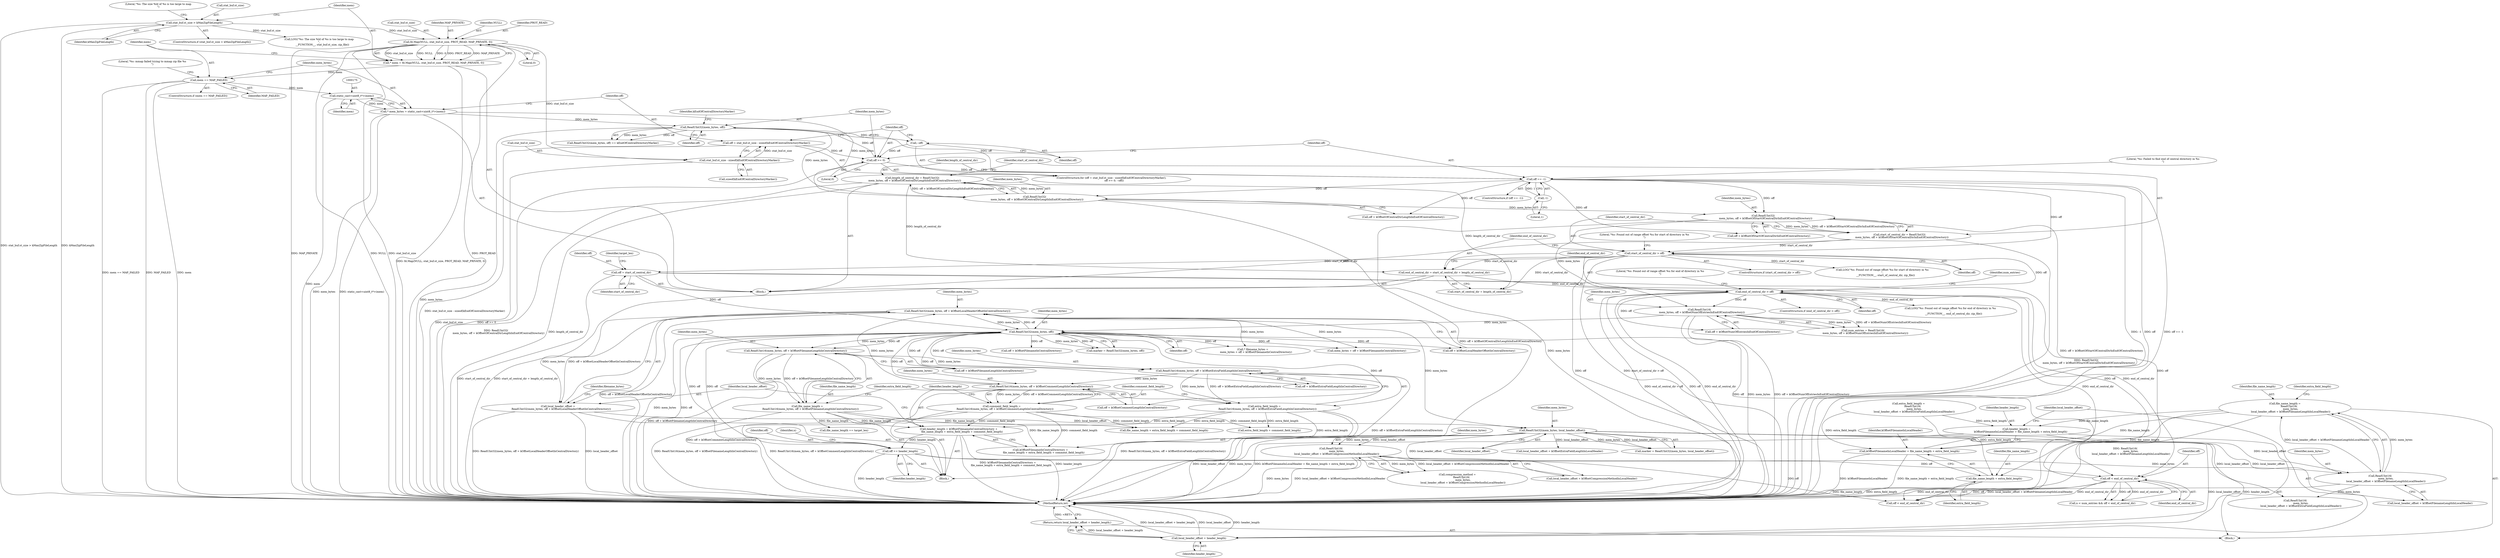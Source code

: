 digraph "1_Chrome_d9e316238aee59acf665d80b544cf4e1edfd3349@integer" {
"1000413" [label="(Call,file_name_length =\n          ReadUInt16(\n              mem_bytes,\n              local_header_offset + kOffsetFilenameLengthInLocalHeader))"];
"1000415" [label="(Call,ReadUInt16(\n              mem_bytes,\n              local_header_offset + kOffsetFilenameLengthInLocalHeader))"];
"1000393" [label="(Call,ReadUInt16(\n              mem_bytes,\n              local_header_offset + kOffsetCompressionMethodInLocalHeader))"];
"1000374" [label="(Call,ReadUInt32(mem_bytes, local_header_offset))"];
"1000346" [label="(Call,ReadUInt32(mem_bytes, off + kOffsetLocalHeaderOffsetInCentralDirectory))"];
"1000328" [label="(Call,ReadUInt16(mem_bytes, off + kOffsetCommentLengthInCentralDirectory))"];
"1000320" [label="(Call,ReadUInt16(mem_bytes, off + kOffsetExtraFieldLengthInCentralDirectory))"];
"1000312" [label="(Call,ReadUInt16(mem_bytes, off + kOffsetFilenameLengthInCentralDirectory))"];
"1000293" [label="(Call,ReadUInt32(mem_bytes, off))"];
"1000262" [label="(Call,ReadUInt16(\n      mem_bytes, off + kOffsetNumOfEntriesInEndOfCentralDirectory))"];
"1000224" [label="(Call,ReadUInt32(\n      mem_bytes, off + kOffsetOfStartOfCentralDirInEndOfCentralDirectory))"];
"1000216" [label="(Call,ReadUInt32(\n      mem_bytes, off + kOffsetOfCentralDirLengthInEndOfCentralDirectory))"];
"1000172" [label="(Call,* mem_bytes = static_cast<uint8_t*>(mem))"];
"1000174" [label="(Call,static_cast<uint8_t*>(mem))"];
"1000160" [label="(Call,mem == MAP_FAILED)"];
"1000149" [label="(Call,* mem = fd.Map(NULL, stat_buf.st_size, PROT_READ, MAP_PRIVATE, 0))"];
"1000151" [label="(Call,fd.Map(NULL, stat_buf.st_size, PROT_READ, MAP_PRIVATE, 0))"];
"1000133" [label="(Call,stat_buf.st_size > kMaxZipFileLength)"];
"1000195" [label="(Call,ReadUInt32(mem_bytes, off))"];
"1000187" [label="(Call,off >= 0)"];
"1000190" [label="(Call,--off)"];
"1000179" [label="(Call,off = stat_buf.st_size - sizeof(kEndOfCentralDirectoryMarker))"];
"1000181" [label="(Call,stat_buf.st_size - sizeof(kEndOfCentralDirectoryMarker))"];
"1000202" [label="(Call,off == -1)"];
"1000204" [label="(Call,-1)"];
"1000248" [label="(Call,end_of_central_dir > off)"];
"1000242" [label="(Call,end_of_central_dir = start_of_central_dir + length_of_central_dir)"];
"1000230" [label="(Call,start_of_central_dir > off)"];
"1000222" [label="(Call,start_of_central_dir = ReadUInt32(\n      mem_bytes, off + kOffsetOfStartOfCentralDirInEndOfCentralDirectory))"];
"1000214" [label="(Call,length_of_central_dir = ReadUInt32(\n      mem_bytes, off + kOffsetOfCentralDirLengthInEndOfCentralDirectory))"];
"1000284" [label="(Call,off < end_of_central_dir)"];
"1000267" [label="(Call,off = start_of_central_dir)"];
"1000440" [label="(Call,off += header_length)"];
"1000334" [label="(Call,header_length = kOffsetFilenameInCentralDirectory +\n        file_name_length + extra_field_length + comment_field_length)"];
"1000310" [label="(Call,file_name_length =\n        ReadUInt16(mem_bytes, off + kOffsetFilenameLengthInCentralDirectory))"];
"1000318" [label="(Call,extra_field_length =\n        ReadUInt16(mem_bytes, off + kOffsetExtraFieldLengthInCentralDirectory))"];
"1000326" [label="(Call,comment_field_length =\n        ReadUInt16(mem_bytes, off + kOffsetCommentLengthInCentralDirectory))"];
"1000344" [label="(Call,local_header_offset =\n        ReadUInt32(mem_bytes, off + kOffsetLocalHeaderOffsetInCentralDirectory))"];
"1000429" [label="(Call,header_length =\n          kOffsetFilenameInLocalHeader + file_name_length + extra_field_length)"];
"1000437" [label="(Call,local_header_offset + header_length)"];
"1000436" [label="(Return,return local_header_offset + header_length;)"];
"1000431" [label="(Call,kOffsetFilenameInLocalHeader + file_name_length + extra_field_length)"];
"1000433" [label="(Call,file_name_length + extra_field_length)"];
"1000150" [label="(Identifier,mem)"];
"1000180" [label="(Identifier,off)"];
"1000416" [label="(Identifier,mem_bytes)"];
"1000161" [label="(Identifier,mem)"];
"1000439" [label="(Identifier,header_length)"];
"1000295" [label="(Identifier,off)"];
"1000441" [label="(Identifier,off)"];
"1000454" [label="(Call,off < end_of_central_dir)"];
"1000159" [label="(ControlStructure,if (mem == MAP_FAILED))"];
"1000133" [label="(Call,stat_buf.st_size > kMaxZipFileLength)"];
"1000191" [label="(Identifier,off)"];
"1000235" [label="(Literal,\"%s: Found out of range offset %u for start of directory in %s\n\")"];
"1000247" [label="(ControlStructure,if (end_of_central_dir > off))"];
"1000413" [label="(Call,file_name_length =\n          ReadUInt16(\n              mem_bytes,\n              local_header_offset + kOffsetFilenameLengthInLocalHeader))"];
"1000140" [label="(Literal,\"%s: The size %ld of %s is too large to map\n\")"];
"1000194" [label="(Call,ReadUInt32(mem_bytes, off) == kEndOfCentralDirectoryMarker)"];
"1000134" [label="(Call,stat_buf.st_size)"];
"1000253" [label="(Literal,\"%s: Found out of range offset %u for end of directory in %s\n\")"];
"1000190" [label="(Call,--off)"];
"1000431" [label="(Call,kOffsetFilenameInLocalHeader + file_name_length + extra_field_length)"];
"1000374" [label="(Call,ReadUInt32(mem_bytes, local_header_offset))"];
"1000312" [label="(Call,ReadUInt16(mem_bytes, off + kOffsetFilenameLengthInCentralDirectory))"];
"1000203" [label="(Identifier,off)"];
"1000414" [label="(Identifier,file_name_length)"];
"1000372" [label="(Call,marker = ReadUInt32(mem_bytes, local_header_offset))"];
"1000370" [label="(Block,)"];
"1000415" [label="(Call,ReadUInt16(\n              mem_bytes,\n              local_header_offset + kOffsetFilenameLengthInLocalHeader))"];
"1000197" [label="(Identifier,off)"];
"1000269" [label="(Identifier,start_of_central_dir)"];
"1000347" [label="(Identifier,mem_bytes)"];
"1000361" [label="(Call,file_name_length == target_len)"];
"1000376" [label="(Identifier,local_header_offset)"];
"1000421" [label="(Call,extra_field_length =\n          ReadUInt16(\n              mem_bytes,\n              local_header_offset + kOffsetExtraFieldLengthInLocalHeader))"];
"1000242" [label="(Call,end_of_central_dir = start_of_central_dir + length_of_central_dir)"];
"1000196" [label="(Identifier,mem_bytes)"];
"1000234" [label="(Call,LOG(\"%s: Found out of range offset %u for start of directory in %s\n\",\n        __FUNCTION__, start_of_central_dir, zip_file))"];
"1000187" [label="(Call,off >= 0)"];
"1000336" [label="(Call,kOffsetFilenameInCentralDirectory +\n        file_name_length + extra_field_length + comment_field_length)"];
"1000288" [label="(Identifier,n)"];
"1000294" [label="(Identifier,mem_bytes)"];
"1000393" [label="(Call,ReadUInt16(\n              mem_bytes,\n              local_header_offset + kOffsetCompressionMethodInLocalHeader))"];
"1000214" [label="(Call,length_of_central_dir = ReadUInt32(\n      mem_bytes, off + kOffsetOfCentralDirLengthInEndOfCentralDirectory))"];
"1000261" [label="(Identifier,num_entries)"];
"1000326" [label="(Call,comment_field_length =\n        ReadUInt16(mem_bytes, off + kOffsetCommentLengthInCentralDirectory))"];
"1000151" [label="(Call,fd.Map(NULL, stat_buf.st_size, PROT_READ, MAP_PRIVATE, 0))"];
"1000442" [label="(Identifier,header_length)"];
"1000162" [label="(Identifier,MAP_FAILED)"];
"1000208" [label="(Literal,\"%s: Failed to find end of central directory in %s\n\")"];
"1000217" [label="(Identifier,mem_bytes)"];
"1000181" [label="(Call,stat_buf.st_size - sizeof(kEndOfCentralDirectoryMarker))"];
"1000334" [label="(Call,header_length = kOffsetFilenameInCentralDirectory +\n        file_name_length + extra_field_length + comment_field_length)"];
"1000345" [label="(Identifier,local_header_offset)"];
"1000267" [label="(Call,off = start_of_central_dir)"];
"1000430" [label="(Identifier,header_length)"];
"1000391" [label="(Call,compression_method =\n          ReadUInt16(\n              mem_bytes,\n              local_header_offset + kOffsetCompressionMethodInLocalHeader))"];
"1000471" [label="(MethodReturn,int)"];
"1000280" [label="(Call,n < num_entries && off < end_of_central_dir)"];
"1000352" [label="(Call,* filename_bytes =\n        mem_bytes + off + kOffsetFilenameInCentralDirectory)"];
"1000340" [label="(Call,extra_field_length + comment_field_length)"];
"1000165" [label="(Literal,\"%s: mmap failed trying to mmap zip file %s\n\")"];
"1000284" [label="(Call,off < end_of_central_dir)"];
"1000156" [label="(Identifier,PROT_READ)"];
"1000198" [label="(Identifier,kEndOfCentralDirectoryMarker)"];
"1000434" [label="(Identifier,file_name_length)"];
"1000250" [label="(Identifier,off)"];
"1000432" [label="(Identifier,kOffsetFilenameInLocalHeader)"];
"1000423" [label="(Call,ReadUInt16(\n              mem_bytes,\n              local_header_offset + kOffsetExtraFieldLengthInLocalHeader))"];
"1000232" [label="(Identifier,off)"];
"1000314" [label="(Call,off + kOffsetFilenameLengthInCentralDirectory)"];
"1000172" [label="(Call,* mem_bytes = static_cast<uint8_t*>(mem))"];
"1000230" [label="(Call,start_of_central_dir > off)"];
"1000425" [label="(Call,local_header_offset + kOffsetExtraFieldLengthInLocalHeader)"];
"1000263" [label="(Identifier,mem_bytes)"];
"1000375" [label="(Identifier,mem_bytes)"];
"1000231" [label="(Identifier,start_of_central_dir)"];
"1000244" [label="(Call,start_of_central_dir + length_of_central_dir)"];
"1000285" [label="(Identifier,off)"];
"1000260" [label="(Call,num_entries = ReadUInt16(\n      mem_bytes, off + kOffsetNumOfEntriesInEndOfCentralDirectory))"];
"1000248" [label="(Call,end_of_central_dir > off)"];
"1000346" [label="(Call,ReadUInt32(mem_bytes, off + kOffsetLocalHeaderOffsetInCentralDirectory))"];
"1000204" [label="(Call,-1)"];
"1000313" [label="(Identifier,mem_bytes)"];
"1000185" [label="(Call,sizeof(kEndOfCentralDirectoryMarker))"];
"1000436" [label="(Return,return local_header_offset + header_length;)"];
"1000433" [label="(Call,file_name_length + extra_field_length)"];
"1000438" [label="(Identifier,local_header_offset)"];
"1000229" [label="(ControlStructure,if (start_of_central_dir > off))"];
"1000335" [label="(Identifier,header_length)"];
"1000182" [label="(Call,stat_buf.st_size)"];
"1000344" [label="(Call,local_header_offset =\n        ReadUInt32(mem_bytes, off + kOffsetLocalHeaderOffsetInCentralDirectory))"];
"1000189" [label="(Literal,0)"];
"1000173" [label="(Identifier,mem_bytes)"];
"1000223" [label="(Identifier,start_of_central_dir)"];
"1000328" [label="(Call,ReadUInt16(mem_bytes, off + kOffsetCommentLengthInCentralDirectory))"];
"1000195" [label="(Call,ReadUInt32(mem_bytes, off))"];
"1000272" [label="(Identifier,target_len)"];
"1000330" [label="(Call,off + kOffsetCommentLengthInCentralDirectory)"];
"1000158" [label="(Literal,0)"];
"1000394" [label="(Identifier,mem_bytes)"];
"1000293" [label="(Call,ReadUInt32(mem_bytes, off))"];
"1000327" [label="(Identifier,comment_field_length)"];
"1000202" [label="(Call,off == -1)"];
"1000224" [label="(Call,ReadUInt32(\n      mem_bytes, off + kOffsetOfStartOfCentralDirInEndOfCentralDirectory))"];
"1000338" [label="(Call,file_name_length + extra_field_length + comment_field_length)"];
"1000201" [label="(ControlStructure,if (off == -1))"];
"1000356" [label="(Call,off + kOffsetFilenameInCentralDirectory)"];
"1000395" [label="(Call,local_header_offset + kOffsetCompressionMethodInLocalHeader)"];
"1000132" [label="(ControlStructure,if (stat_buf.st_size > kMaxZipFileLength))"];
"1000322" [label="(Call,off + kOffsetExtraFieldLengthInCentralDirectory)"];
"1000226" [label="(Call,off + kOffsetOfStartOfCentralDirInEndOfCentralDirectory)"];
"1000321" [label="(Identifier,mem_bytes)"];
"1000249" [label="(Identifier,end_of_central_dir)"];
"1000222" [label="(Call,start_of_central_dir = ReadUInt32(\n      mem_bytes, off + kOffsetOfStartOfCentralDirInEndOfCentralDirectory))"];
"1000289" [label="(Block,)"];
"1000205" [label="(Literal,1)"];
"1000437" [label="(Call,local_header_offset + header_length)"];
"1000176" [label="(Identifier,mem)"];
"1000353" [label="(Identifier,filename_bytes)"];
"1000318" [label="(Call,extra_field_length =\n        ReadUInt16(mem_bytes, off + kOffsetExtraFieldLengthInCentralDirectory))"];
"1000160" [label="(Call,mem == MAP_FAILED)"];
"1000216" [label="(Call,ReadUInt32(\n      mem_bytes, off + kOffsetOfCentralDirLengthInEndOfCentralDirectory))"];
"1000139" [label="(Call,LOG(\"%s: The size %ld of %s is too large to map\n\",\n        __FUNCTION__, stat_buf.st_size, zip_file))"];
"1000153" [label="(Call,stat_buf.st_size)"];
"1000103" [label="(Block,)"];
"1000440" [label="(Call,off += header_length)"];
"1000417" [label="(Call,local_header_offset + kOffsetFilenameLengthInLocalHeader)"];
"1000319" [label="(Identifier,extra_field_length)"];
"1000174" [label="(Call,static_cast<uint8_t*>(mem))"];
"1000215" [label="(Identifier,length_of_central_dir)"];
"1000311" [label="(Identifier,file_name_length)"];
"1000137" [label="(Identifier,kMaxZipFileLength)"];
"1000243" [label="(Identifier,end_of_central_dir)"];
"1000157" [label="(Identifier,MAP_PRIVATE)"];
"1000310" [label="(Call,file_name_length =\n        ReadUInt16(mem_bytes, off + kOffsetFilenameLengthInCentralDirectory))"];
"1000225" [label="(Identifier,mem_bytes)"];
"1000179" [label="(Call,off = stat_buf.st_size - sizeof(kEndOfCentralDirectoryMarker))"];
"1000262" [label="(Call,ReadUInt16(\n      mem_bytes, off + kOffsetNumOfEntriesInEndOfCentralDirectory))"];
"1000435" [label="(Identifier,extra_field_length)"];
"1000152" [label="(Identifier,NULL)"];
"1000429" [label="(Call,header_length =\n          kOffsetFilenameInLocalHeader + file_name_length + extra_field_length)"];
"1000264" [label="(Call,off + kOffsetNumOfEntriesInEndOfCentralDirectory)"];
"1000178" [label="(ControlStructure,for (off = stat_buf.st_size - sizeof(kEndOfCentralDirectoryMarker);\n       off >= 0; --off))"];
"1000149" [label="(Call,* mem = fd.Map(NULL, stat_buf.st_size, PROT_READ, MAP_PRIVATE, 0))"];
"1000291" [label="(Call,marker = ReadUInt32(mem_bytes, off))"];
"1000286" [label="(Identifier,end_of_central_dir)"];
"1000348" [label="(Call,off + kOffsetLocalHeaderOffsetInCentralDirectory)"];
"1000329" [label="(Identifier,mem_bytes)"];
"1000188" [label="(Identifier,off)"];
"1000422" [label="(Identifier,extra_field_length)"];
"1000354" [label="(Call,mem_bytes + off + kOffsetFilenameInCentralDirectory)"];
"1000320" [label="(Call,ReadUInt16(mem_bytes, off + kOffsetExtraFieldLengthInCentralDirectory))"];
"1000218" [label="(Call,off + kOffsetOfCentralDirLengthInEndOfCentralDirectory)"];
"1000268" [label="(Identifier,off)"];
"1000252" [label="(Call,LOG(\"%s: Found out of range offset %u for end of directory in %s\n\",\n        __FUNCTION__, end_of_central_dir, zip_file))"];
"1000413" -> "1000370"  [label="AST: "];
"1000413" -> "1000415"  [label="CFG: "];
"1000414" -> "1000413"  [label="AST: "];
"1000415" -> "1000413"  [label="AST: "];
"1000422" -> "1000413"  [label="CFG: "];
"1000413" -> "1000471"  [label="DDG: ReadUInt16(\n              mem_bytes,\n              local_header_offset + kOffsetFilenameLengthInLocalHeader)"];
"1000415" -> "1000413"  [label="DDG: mem_bytes"];
"1000415" -> "1000413"  [label="DDG: local_header_offset + kOffsetFilenameLengthInLocalHeader"];
"1000413" -> "1000429"  [label="DDG: file_name_length"];
"1000413" -> "1000431"  [label="DDG: file_name_length"];
"1000413" -> "1000433"  [label="DDG: file_name_length"];
"1000415" -> "1000417"  [label="CFG: "];
"1000416" -> "1000415"  [label="AST: "];
"1000417" -> "1000415"  [label="AST: "];
"1000415" -> "1000471"  [label="DDG: local_header_offset + kOffsetFilenameLengthInLocalHeader"];
"1000393" -> "1000415"  [label="DDG: mem_bytes"];
"1000374" -> "1000415"  [label="DDG: local_header_offset"];
"1000415" -> "1000423"  [label="DDG: mem_bytes"];
"1000393" -> "1000391"  [label="AST: "];
"1000393" -> "1000395"  [label="CFG: "];
"1000394" -> "1000393"  [label="AST: "];
"1000395" -> "1000393"  [label="AST: "];
"1000391" -> "1000393"  [label="CFG: "];
"1000393" -> "1000471"  [label="DDG: mem_bytes"];
"1000393" -> "1000471"  [label="DDG: local_header_offset + kOffsetCompressionMethodInLocalHeader"];
"1000393" -> "1000391"  [label="DDG: mem_bytes"];
"1000393" -> "1000391"  [label="DDG: local_header_offset + kOffsetCompressionMethodInLocalHeader"];
"1000374" -> "1000393"  [label="DDG: mem_bytes"];
"1000374" -> "1000393"  [label="DDG: local_header_offset"];
"1000374" -> "1000372"  [label="AST: "];
"1000374" -> "1000376"  [label="CFG: "];
"1000375" -> "1000374"  [label="AST: "];
"1000376" -> "1000374"  [label="AST: "];
"1000372" -> "1000374"  [label="CFG: "];
"1000374" -> "1000471"  [label="DDG: local_header_offset"];
"1000374" -> "1000471"  [label="DDG: mem_bytes"];
"1000374" -> "1000372"  [label="DDG: mem_bytes"];
"1000374" -> "1000372"  [label="DDG: local_header_offset"];
"1000346" -> "1000374"  [label="DDG: mem_bytes"];
"1000344" -> "1000374"  [label="DDG: local_header_offset"];
"1000374" -> "1000395"  [label="DDG: local_header_offset"];
"1000374" -> "1000417"  [label="DDG: local_header_offset"];
"1000374" -> "1000423"  [label="DDG: local_header_offset"];
"1000374" -> "1000425"  [label="DDG: local_header_offset"];
"1000374" -> "1000437"  [label="DDG: local_header_offset"];
"1000346" -> "1000344"  [label="AST: "];
"1000346" -> "1000348"  [label="CFG: "];
"1000347" -> "1000346"  [label="AST: "];
"1000348" -> "1000346"  [label="AST: "];
"1000344" -> "1000346"  [label="CFG: "];
"1000346" -> "1000471"  [label="DDG: off + kOffsetLocalHeaderOffsetInCentralDirectory"];
"1000346" -> "1000293"  [label="DDG: mem_bytes"];
"1000346" -> "1000344"  [label="DDG: mem_bytes"];
"1000346" -> "1000344"  [label="DDG: off + kOffsetLocalHeaderOffsetInCentralDirectory"];
"1000328" -> "1000346"  [label="DDG: mem_bytes"];
"1000293" -> "1000346"  [label="DDG: off"];
"1000346" -> "1000352"  [label="DDG: mem_bytes"];
"1000346" -> "1000354"  [label="DDG: mem_bytes"];
"1000328" -> "1000326"  [label="AST: "];
"1000328" -> "1000330"  [label="CFG: "];
"1000329" -> "1000328"  [label="AST: "];
"1000330" -> "1000328"  [label="AST: "];
"1000326" -> "1000328"  [label="CFG: "];
"1000328" -> "1000471"  [label="DDG: off + kOffsetCommentLengthInCentralDirectory"];
"1000328" -> "1000326"  [label="DDG: mem_bytes"];
"1000328" -> "1000326"  [label="DDG: off + kOffsetCommentLengthInCentralDirectory"];
"1000320" -> "1000328"  [label="DDG: mem_bytes"];
"1000293" -> "1000328"  [label="DDG: off"];
"1000320" -> "1000318"  [label="AST: "];
"1000320" -> "1000322"  [label="CFG: "];
"1000321" -> "1000320"  [label="AST: "];
"1000322" -> "1000320"  [label="AST: "];
"1000318" -> "1000320"  [label="CFG: "];
"1000320" -> "1000471"  [label="DDG: off + kOffsetExtraFieldLengthInCentralDirectory"];
"1000320" -> "1000318"  [label="DDG: mem_bytes"];
"1000320" -> "1000318"  [label="DDG: off + kOffsetExtraFieldLengthInCentralDirectory"];
"1000312" -> "1000320"  [label="DDG: mem_bytes"];
"1000293" -> "1000320"  [label="DDG: off"];
"1000312" -> "1000310"  [label="AST: "];
"1000312" -> "1000314"  [label="CFG: "];
"1000313" -> "1000312"  [label="AST: "];
"1000314" -> "1000312"  [label="AST: "];
"1000310" -> "1000312"  [label="CFG: "];
"1000312" -> "1000471"  [label="DDG: off + kOffsetFilenameLengthInCentralDirectory"];
"1000312" -> "1000310"  [label="DDG: mem_bytes"];
"1000312" -> "1000310"  [label="DDG: off + kOffsetFilenameLengthInCentralDirectory"];
"1000293" -> "1000312"  [label="DDG: mem_bytes"];
"1000293" -> "1000312"  [label="DDG: off"];
"1000293" -> "1000291"  [label="AST: "];
"1000293" -> "1000295"  [label="CFG: "];
"1000294" -> "1000293"  [label="AST: "];
"1000295" -> "1000293"  [label="AST: "];
"1000291" -> "1000293"  [label="CFG: "];
"1000293" -> "1000471"  [label="DDG: mem_bytes"];
"1000293" -> "1000471"  [label="DDG: off"];
"1000293" -> "1000291"  [label="DDG: mem_bytes"];
"1000293" -> "1000291"  [label="DDG: off"];
"1000262" -> "1000293"  [label="DDG: mem_bytes"];
"1000284" -> "1000293"  [label="DDG: off"];
"1000267" -> "1000293"  [label="DDG: off"];
"1000440" -> "1000293"  [label="DDG: off"];
"1000293" -> "1000314"  [label="DDG: off"];
"1000293" -> "1000322"  [label="DDG: off"];
"1000293" -> "1000330"  [label="DDG: off"];
"1000293" -> "1000348"  [label="DDG: off"];
"1000293" -> "1000352"  [label="DDG: off"];
"1000293" -> "1000354"  [label="DDG: off"];
"1000293" -> "1000356"  [label="DDG: off"];
"1000293" -> "1000440"  [label="DDG: off"];
"1000262" -> "1000260"  [label="AST: "];
"1000262" -> "1000264"  [label="CFG: "];
"1000263" -> "1000262"  [label="AST: "];
"1000264" -> "1000262"  [label="AST: "];
"1000260" -> "1000262"  [label="CFG: "];
"1000262" -> "1000471"  [label="DDG: mem_bytes"];
"1000262" -> "1000471"  [label="DDG: off + kOffsetNumOfEntriesInEndOfCentralDirectory"];
"1000262" -> "1000260"  [label="DDG: mem_bytes"];
"1000262" -> "1000260"  [label="DDG: off + kOffsetNumOfEntriesInEndOfCentralDirectory"];
"1000224" -> "1000262"  [label="DDG: mem_bytes"];
"1000248" -> "1000262"  [label="DDG: off"];
"1000224" -> "1000222"  [label="AST: "];
"1000224" -> "1000226"  [label="CFG: "];
"1000225" -> "1000224"  [label="AST: "];
"1000226" -> "1000224"  [label="AST: "];
"1000222" -> "1000224"  [label="CFG: "];
"1000224" -> "1000471"  [label="DDG: mem_bytes"];
"1000224" -> "1000471"  [label="DDG: off + kOffsetOfStartOfCentralDirInEndOfCentralDirectory"];
"1000224" -> "1000222"  [label="DDG: mem_bytes"];
"1000224" -> "1000222"  [label="DDG: off + kOffsetOfStartOfCentralDirInEndOfCentralDirectory"];
"1000216" -> "1000224"  [label="DDG: mem_bytes"];
"1000202" -> "1000224"  [label="DDG: off"];
"1000216" -> "1000214"  [label="AST: "];
"1000216" -> "1000218"  [label="CFG: "];
"1000217" -> "1000216"  [label="AST: "];
"1000218" -> "1000216"  [label="AST: "];
"1000214" -> "1000216"  [label="CFG: "];
"1000216" -> "1000471"  [label="DDG: off + kOffsetOfCentralDirLengthInEndOfCentralDirectory"];
"1000216" -> "1000214"  [label="DDG: mem_bytes"];
"1000216" -> "1000214"  [label="DDG: off + kOffsetOfCentralDirLengthInEndOfCentralDirectory"];
"1000172" -> "1000216"  [label="DDG: mem_bytes"];
"1000195" -> "1000216"  [label="DDG: mem_bytes"];
"1000202" -> "1000216"  [label="DDG: off"];
"1000172" -> "1000103"  [label="AST: "];
"1000172" -> "1000174"  [label="CFG: "];
"1000173" -> "1000172"  [label="AST: "];
"1000174" -> "1000172"  [label="AST: "];
"1000180" -> "1000172"  [label="CFG: "];
"1000172" -> "1000471"  [label="DDG: mem_bytes"];
"1000172" -> "1000471"  [label="DDG: static_cast<uint8_t*>(mem)"];
"1000174" -> "1000172"  [label="DDG: mem"];
"1000172" -> "1000195"  [label="DDG: mem_bytes"];
"1000174" -> "1000176"  [label="CFG: "];
"1000175" -> "1000174"  [label="AST: "];
"1000176" -> "1000174"  [label="AST: "];
"1000174" -> "1000471"  [label="DDG: mem"];
"1000160" -> "1000174"  [label="DDG: mem"];
"1000160" -> "1000159"  [label="AST: "];
"1000160" -> "1000162"  [label="CFG: "];
"1000161" -> "1000160"  [label="AST: "];
"1000162" -> "1000160"  [label="AST: "];
"1000165" -> "1000160"  [label="CFG: "];
"1000173" -> "1000160"  [label="CFG: "];
"1000160" -> "1000471"  [label="DDG: mem == MAP_FAILED"];
"1000160" -> "1000471"  [label="DDG: MAP_FAILED"];
"1000160" -> "1000471"  [label="DDG: mem"];
"1000149" -> "1000160"  [label="DDG: mem"];
"1000149" -> "1000103"  [label="AST: "];
"1000149" -> "1000151"  [label="CFG: "];
"1000150" -> "1000149"  [label="AST: "];
"1000151" -> "1000149"  [label="AST: "];
"1000161" -> "1000149"  [label="CFG: "];
"1000149" -> "1000471"  [label="DDG: fd.Map(NULL, stat_buf.st_size, PROT_READ, MAP_PRIVATE, 0)"];
"1000151" -> "1000149"  [label="DDG: stat_buf.st_size"];
"1000151" -> "1000149"  [label="DDG: NULL"];
"1000151" -> "1000149"  [label="DDG: 0"];
"1000151" -> "1000149"  [label="DDG: PROT_READ"];
"1000151" -> "1000149"  [label="DDG: MAP_PRIVATE"];
"1000151" -> "1000158"  [label="CFG: "];
"1000152" -> "1000151"  [label="AST: "];
"1000153" -> "1000151"  [label="AST: "];
"1000156" -> "1000151"  [label="AST: "];
"1000157" -> "1000151"  [label="AST: "];
"1000158" -> "1000151"  [label="AST: "];
"1000151" -> "1000471"  [label="DDG: MAP_PRIVATE"];
"1000151" -> "1000471"  [label="DDG: NULL"];
"1000151" -> "1000471"  [label="DDG: stat_buf.st_size"];
"1000151" -> "1000471"  [label="DDG: PROT_READ"];
"1000133" -> "1000151"  [label="DDG: stat_buf.st_size"];
"1000151" -> "1000181"  [label="DDG: stat_buf.st_size"];
"1000133" -> "1000132"  [label="AST: "];
"1000133" -> "1000137"  [label="CFG: "];
"1000134" -> "1000133"  [label="AST: "];
"1000137" -> "1000133"  [label="AST: "];
"1000140" -> "1000133"  [label="CFG: "];
"1000150" -> "1000133"  [label="CFG: "];
"1000133" -> "1000471"  [label="DDG: stat_buf.st_size > kMaxZipFileLength"];
"1000133" -> "1000471"  [label="DDG: kMaxZipFileLength"];
"1000133" -> "1000139"  [label="DDG: stat_buf.st_size"];
"1000195" -> "1000194"  [label="AST: "];
"1000195" -> "1000197"  [label="CFG: "];
"1000196" -> "1000195"  [label="AST: "];
"1000197" -> "1000195"  [label="AST: "];
"1000198" -> "1000195"  [label="CFG: "];
"1000195" -> "1000471"  [label="DDG: mem_bytes"];
"1000195" -> "1000190"  [label="DDG: off"];
"1000195" -> "1000194"  [label="DDG: mem_bytes"];
"1000195" -> "1000194"  [label="DDG: off"];
"1000187" -> "1000195"  [label="DDG: off"];
"1000195" -> "1000202"  [label="DDG: off"];
"1000187" -> "1000178"  [label="AST: "];
"1000187" -> "1000189"  [label="CFG: "];
"1000188" -> "1000187"  [label="AST: "];
"1000189" -> "1000187"  [label="AST: "];
"1000196" -> "1000187"  [label="CFG: "];
"1000203" -> "1000187"  [label="CFG: "];
"1000187" -> "1000471"  [label="DDG: off >= 0"];
"1000190" -> "1000187"  [label="DDG: off"];
"1000179" -> "1000187"  [label="DDG: off"];
"1000187" -> "1000202"  [label="DDG: off"];
"1000190" -> "1000178"  [label="AST: "];
"1000190" -> "1000191"  [label="CFG: "];
"1000191" -> "1000190"  [label="AST: "];
"1000188" -> "1000190"  [label="CFG: "];
"1000179" -> "1000178"  [label="AST: "];
"1000179" -> "1000181"  [label="CFG: "];
"1000180" -> "1000179"  [label="AST: "];
"1000181" -> "1000179"  [label="AST: "];
"1000188" -> "1000179"  [label="CFG: "];
"1000179" -> "1000471"  [label="DDG: stat_buf.st_size - sizeof(kEndOfCentralDirectoryMarker)"];
"1000181" -> "1000179"  [label="DDG: stat_buf.st_size"];
"1000181" -> "1000185"  [label="CFG: "];
"1000182" -> "1000181"  [label="AST: "];
"1000185" -> "1000181"  [label="AST: "];
"1000181" -> "1000471"  [label="DDG: stat_buf.st_size"];
"1000202" -> "1000201"  [label="AST: "];
"1000202" -> "1000204"  [label="CFG: "];
"1000203" -> "1000202"  [label="AST: "];
"1000204" -> "1000202"  [label="AST: "];
"1000208" -> "1000202"  [label="CFG: "];
"1000215" -> "1000202"  [label="CFG: "];
"1000202" -> "1000471"  [label="DDG: off"];
"1000202" -> "1000471"  [label="DDG: off == -1"];
"1000202" -> "1000471"  [label="DDG: -1"];
"1000204" -> "1000202"  [label="DDG: 1"];
"1000202" -> "1000218"  [label="DDG: off"];
"1000202" -> "1000226"  [label="DDG: off"];
"1000202" -> "1000230"  [label="DDG: off"];
"1000204" -> "1000205"  [label="CFG: "];
"1000205" -> "1000204"  [label="AST: "];
"1000248" -> "1000247"  [label="AST: "];
"1000248" -> "1000250"  [label="CFG: "];
"1000249" -> "1000248"  [label="AST: "];
"1000250" -> "1000248"  [label="AST: "];
"1000253" -> "1000248"  [label="CFG: "];
"1000261" -> "1000248"  [label="CFG: "];
"1000248" -> "1000471"  [label="DDG: end_of_central_dir > off"];
"1000248" -> "1000471"  [label="DDG: off"];
"1000248" -> "1000471"  [label="DDG: end_of_central_dir"];
"1000242" -> "1000248"  [label="DDG: end_of_central_dir"];
"1000230" -> "1000248"  [label="DDG: off"];
"1000248" -> "1000252"  [label="DDG: end_of_central_dir"];
"1000248" -> "1000264"  [label="DDG: off"];
"1000248" -> "1000284"  [label="DDG: end_of_central_dir"];
"1000248" -> "1000454"  [label="DDG: end_of_central_dir"];
"1000242" -> "1000103"  [label="AST: "];
"1000242" -> "1000244"  [label="CFG: "];
"1000243" -> "1000242"  [label="AST: "];
"1000244" -> "1000242"  [label="AST: "];
"1000249" -> "1000242"  [label="CFG: "];
"1000242" -> "1000471"  [label="DDG: start_of_central_dir + length_of_central_dir"];
"1000230" -> "1000242"  [label="DDG: start_of_central_dir"];
"1000214" -> "1000242"  [label="DDG: length_of_central_dir"];
"1000230" -> "1000229"  [label="AST: "];
"1000230" -> "1000232"  [label="CFG: "];
"1000231" -> "1000230"  [label="AST: "];
"1000232" -> "1000230"  [label="AST: "];
"1000235" -> "1000230"  [label="CFG: "];
"1000243" -> "1000230"  [label="CFG: "];
"1000230" -> "1000471"  [label="DDG: off"];
"1000230" -> "1000471"  [label="DDG: start_of_central_dir > off"];
"1000222" -> "1000230"  [label="DDG: start_of_central_dir"];
"1000230" -> "1000234"  [label="DDG: start_of_central_dir"];
"1000230" -> "1000244"  [label="DDG: start_of_central_dir"];
"1000230" -> "1000267"  [label="DDG: start_of_central_dir"];
"1000222" -> "1000103"  [label="AST: "];
"1000223" -> "1000222"  [label="AST: "];
"1000231" -> "1000222"  [label="CFG: "];
"1000222" -> "1000471"  [label="DDG: ReadUInt32(\n      mem_bytes, off + kOffsetOfStartOfCentralDirInEndOfCentralDirectory)"];
"1000214" -> "1000103"  [label="AST: "];
"1000215" -> "1000214"  [label="AST: "];
"1000223" -> "1000214"  [label="CFG: "];
"1000214" -> "1000471"  [label="DDG: ReadUInt32(\n      mem_bytes, off + kOffsetOfCentralDirLengthInEndOfCentralDirectory)"];
"1000214" -> "1000471"  [label="DDG: length_of_central_dir"];
"1000214" -> "1000244"  [label="DDG: length_of_central_dir"];
"1000284" -> "1000280"  [label="AST: "];
"1000284" -> "1000286"  [label="CFG: "];
"1000285" -> "1000284"  [label="AST: "];
"1000286" -> "1000284"  [label="AST: "];
"1000280" -> "1000284"  [label="CFG: "];
"1000284" -> "1000471"  [label="DDG: end_of_central_dir"];
"1000284" -> "1000280"  [label="DDG: off"];
"1000284" -> "1000280"  [label="DDG: end_of_central_dir"];
"1000267" -> "1000284"  [label="DDG: off"];
"1000440" -> "1000284"  [label="DDG: off"];
"1000284" -> "1000454"  [label="DDG: off"];
"1000284" -> "1000454"  [label="DDG: end_of_central_dir"];
"1000267" -> "1000103"  [label="AST: "];
"1000267" -> "1000269"  [label="CFG: "];
"1000268" -> "1000267"  [label="AST: "];
"1000269" -> "1000267"  [label="AST: "];
"1000272" -> "1000267"  [label="CFG: "];
"1000267" -> "1000471"  [label="DDG: start_of_central_dir"];
"1000267" -> "1000454"  [label="DDG: off"];
"1000440" -> "1000289"  [label="AST: "];
"1000440" -> "1000442"  [label="CFG: "];
"1000441" -> "1000440"  [label="AST: "];
"1000442" -> "1000440"  [label="AST: "];
"1000288" -> "1000440"  [label="CFG: "];
"1000440" -> "1000471"  [label="DDG: header_length"];
"1000334" -> "1000440"  [label="DDG: header_length"];
"1000440" -> "1000454"  [label="DDG: off"];
"1000334" -> "1000289"  [label="AST: "];
"1000334" -> "1000336"  [label="CFG: "];
"1000335" -> "1000334"  [label="AST: "];
"1000336" -> "1000334"  [label="AST: "];
"1000345" -> "1000334"  [label="CFG: "];
"1000334" -> "1000471"  [label="DDG: kOffsetFilenameInCentralDirectory +\n        file_name_length + extra_field_length + comment_field_length"];
"1000334" -> "1000471"  [label="DDG: header_length"];
"1000310" -> "1000334"  [label="DDG: file_name_length"];
"1000318" -> "1000334"  [label="DDG: extra_field_length"];
"1000326" -> "1000334"  [label="DDG: comment_field_length"];
"1000310" -> "1000289"  [label="AST: "];
"1000311" -> "1000310"  [label="AST: "];
"1000319" -> "1000310"  [label="CFG: "];
"1000310" -> "1000471"  [label="DDG: ReadUInt16(mem_bytes, off + kOffsetFilenameLengthInCentralDirectory)"];
"1000310" -> "1000336"  [label="DDG: file_name_length"];
"1000310" -> "1000338"  [label="DDG: file_name_length"];
"1000310" -> "1000361"  [label="DDG: file_name_length"];
"1000318" -> "1000289"  [label="AST: "];
"1000319" -> "1000318"  [label="AST: "];
"1000327" -> "1000318"  [label="CFG: "];
"1000318" -> "1000471"  [label="DDG: ReadUInt16(mem_bytes, off + kOffsetExtraFieldLengthInCentralDirectory)"];
"1000318" -> "1000336"  [label="DDG: extra_field_length"];
"1000318" -> "1000338"  [label="DDG: extra_field_length"];
"1000318" -> "1000340"  [label="DDG: extra_field_length"];
"1000326" -> "1000289"  [label="AST: "];
"1000327" -> "1000326"  [label="AST: "];
"1000335" -> "1000326"  [label="CFG: "];
"1000326" -> "1000471"  [label="DDG: ReadUInt16(mem_bytes, off + kOffsetCommentLengthInCentralDirectory)"];
"1000326" -> "1000336"  [label="DDG: comment_field_length"];
"1000326" -> "1000338"  [label="DDG: comment_field_length"];
"1000326" -> "1000340"  [label="DDG: comment_field_length"];
"1000344" -> "1000289"  [label="AST: "];
"1000345" -> "1000344"  [label="AST: "];
"1000353" -> "1000344"  [label="CFG: "];
"1000344" -> "1000471"  [label="DDG: ReadUInt32(mem_bytes, off + kOffsetLocalHeaderOffsetInCentralDirectory)"];
"1000344" -> "1000471"  [label="DDG: local_header_offset"];
"1000429" -> "1000370"  [label="AST: "];
"1000429" -> "1000431"  [label="CFG: "];
"1000430" -> "1000429"  [label="AST: "];
"1000431" -> "1000429"  [label="AST: "];
"1000438" -> "1000429"  [label="CFG: "];
"1000429" -> "1000471"  [label="DDG: kOffsetFilenameInLocalHeader + file_name_length + extra_field_length"];
"1000421" -> "1000429"  [label="DDG: extra_field_length"];
"1000429" -> "1000437"  [label="DDG: header_length"];
"1000437" -> "1000436"  [label="AST: "];
"1000437" -> "1000439"  [label="CFG: "];
"1000438" -> "1000437"  [label="AST: "];
"1000439" -> "1000437"  [label="AST: "];
"1000436" -> "1000437"  [label="CFG: "];
"1000437" -> "1000471"  [label="DDG: local_header_offset + header_length"];
"1000437" -> "1000471"  [label="DDG: local_header_offset"];
"1000437" -> "1000471"  [label="DDG: header_length"];
"1000437" -> "1000436"  [label="DDG: local_header_offset + header_length"];
"1000436" -> "1000370"  [label="AST: "];
"1000471" -> "1000436"  [label="CFG: "];
"1000436" -> "1000471"  [label="DDG: <RET>"];
"1000431" -> "1000433"  [label="CFG: "];
"1000432" -> "1000431"  [label="AST: "];
"1000433" -> "1000431"  [label="AST: "];
"1000431" -> "1000471"  [label="DDG: kOffsetFilenameInLocalHeader"];
"1000431" -> "1000471"  [label="DDG: file_name_length + extra_field_length"];
"1000421" -> "1000431"  [label="DDG: extra_field_length"];
"1000433" -> "1000435"  [label="CFG: "];
"1000434" -> "1000433"  [label="AST: "];
"1000435" -> "1000433"  [label="AST: "];
"1000433" -> "1000471"  [label="DDG: file_name_length"];
"1000433" -> "1000471"  [label="DDG: extra_field_length"];
"1000421" -> "1000433"  [label="DDG: extra_field_length"];
}
